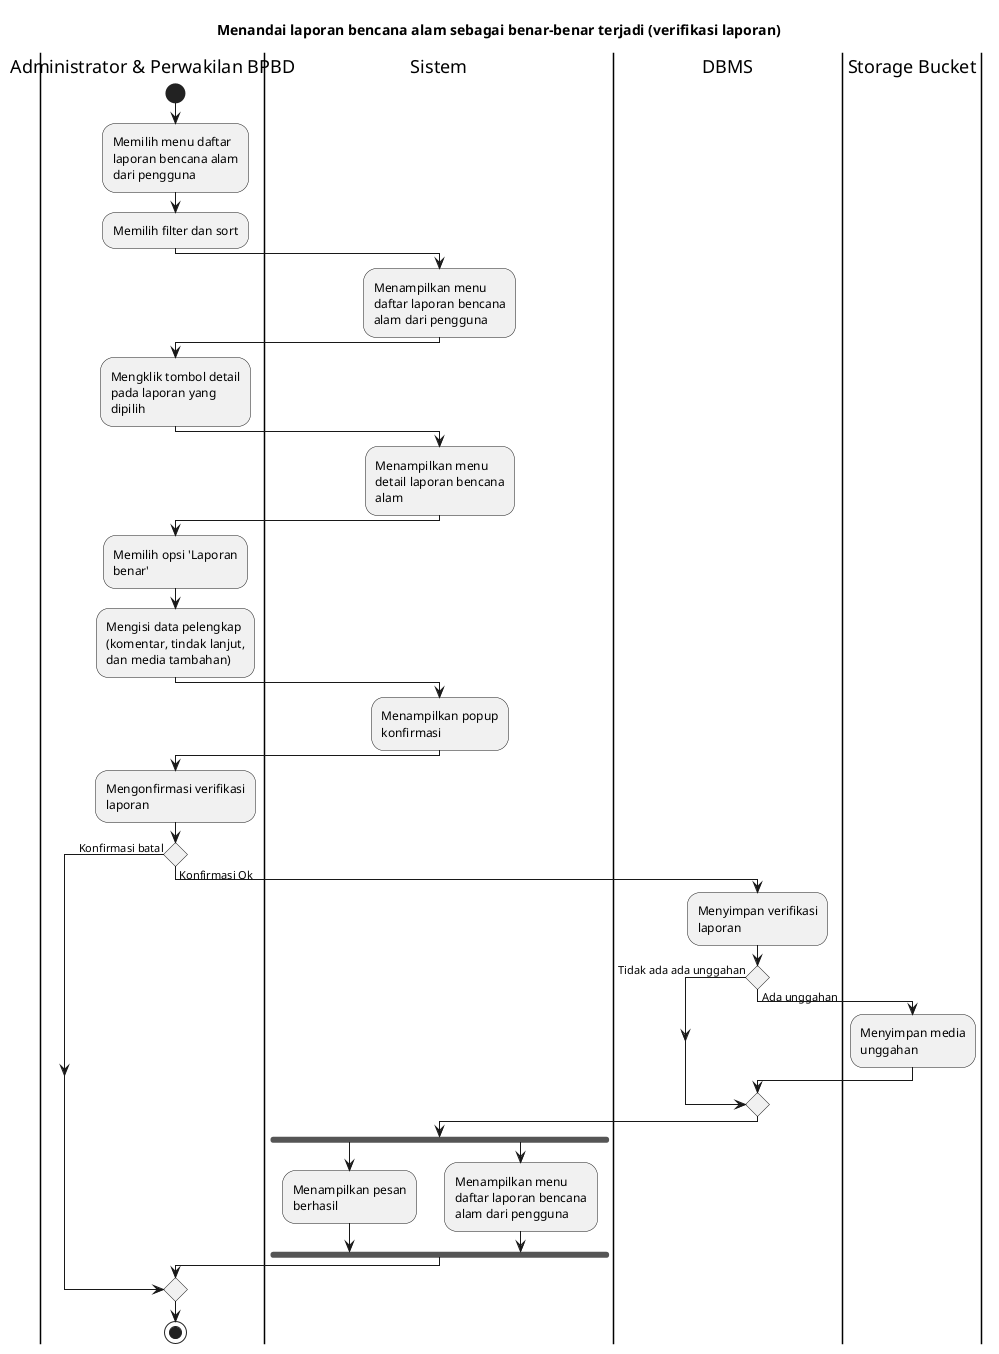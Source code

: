 @startuml UC-MGDISASTER-003 - Menandai laporan bencana alam sebagai benar-benar terjadi (verifikasi laporan)
skinparam wrapWidth 140

title Menandai laporan bencana alam sebagai benar-benar terjadi (verifikasi laporan)

|Administrator & Perwakilan BPBD|
start
:Memilih menu daftar laporan bencana alam dari pengguna;
:Memilih filter dan sort;

|Sistem|
:Menampilkan menu daftar laporan bencana alam dari pengguna;

|Administrator & Perwakilan BPBD|
:Mengklik tombol detail pada laporan yang dipilih;

|Sistem|
:Menampilkan menu detail laporan bencana alam;

|Administrator & Perwakilan BPBD|
:Memilih opsi 'Laporan benar';
:Mengisi data pelengkap (komentar, tindak lanjut, dan media tambahan);

|Sistem|
:Menampilkan popup konfirmasi;

|Administrator & Perwakilan BPBD|
:Mengonfirmasi verifikasi laporan;

if () then (Konfirmasi batal)
else (Konfirmasi Ok)
  |DBMS|
  :Menyimpan verifikasi laporan;

  if () then (Tidak ada ada unggahan)
  else (Ada unggahan)
    |Storage Bucket|
    :Menyimpan media unggahan;
  endif
 
  |Sistem|
  fork
    :Menampilkan pesan berhasil;
  fork again
    :Menampilkan menu daftar laporan bencana alam dari pengguna;
  endfork
endif

|Administrator & Perwakilan BPBD|
stop

@enduml